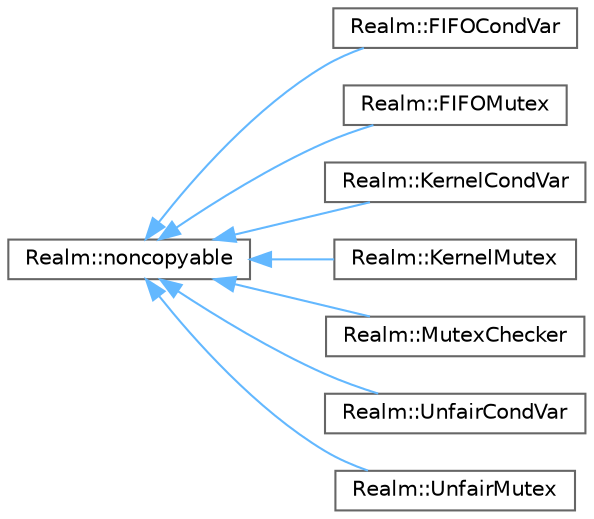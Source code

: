 digraph "Graphical Class Hierarchy"
{
 // LATEX_PDF_SIZE
  bgcolor="transparent";
  edge [fontname=Helvetica,fontsize=10,labelfontname=Helvetica,labelfontsize=10];
  node [fontname=Helvetica,fontsize=10,shape=box,height=0.2,width=0.4];
  rankdir="LR";
  Node0 [id="Node000000",label="Realm::noncopyable",height=0.2,width=0.4,color="grey40", fillcolor="white", style="filled",URL="$classRealm_1_1noncopyable.html",tooltip=" "];
  Node0 -> Node1 [id="edge219_Node000000_Node000001",dir="back",color="steelblue1",style="solid",tooltip=" "];
  Node1 [id="Node000001",label="Realm::FIFOCondVar",height=0.2,width=0.4,color="grey40", fillcolor="white", style="filled",URL="$classRealm_1_1FIFOCondVar.html",tooltip=" "];
  Node0 -> Node2 [id="edge220_Node000000_Node000002",dir="back",color="steelblue1",style="solid",tooltip=" "];
  Node2 [id="Node000002",label="Realm::FIFOMutex",height=0.2,width=0.4,color="grey40", fillcolor="white", style="filled",URL="$classRealm_1_1FIFOMutex.html",tooltip=" "];
  Node0 -> Node3 [id="edge221_Node000000_Node000003",dir="back",color="steelblue1",style="solid",tooltip=" "];
  Node3 [id="Node000003",label="Realm::KernelCondVar",height=0.2,width=0.4,color="grey40", fillcolor="white", style="filled",URL="$classRealm_1_1KernelCondVar.html",tooltip=" "];
  Node0 -> Node4 [id="edge222_Node000000_Node000004",dir="back",color="steelblue1",style="solid",tooltip=" "];
  Node4 [id="Node000004",label="Realm::KernelMutex",height=0.2,width=0.4,color="grey40", fillcolor="white", style="filled",URL="$classRealm_1_1KernelMutex.html",tooltip=" "];
  Node0 -> Node5 [id="edge223_Node000000_Node000005",dir="back",color="steelblue1",style="solid",tooltip=" "];
  Node5 [id="Node000005",label="Realm::MutexChecker",height=0.2,width=0.4,color="grey40", fillcolor="white", style="filled",URL="$classRealm_1_1MutexChecker.html",tooltip=" "];
  Node0 -> Node6 [id="edge224_Node000000_Node000006",dir="back",color="steelblue1",style="solid",tooltip=" "];
  Node6 [id="Node000006",label="Realm::UnfairCondVar",height=0.2,width=0.4,color="grey40", fillcolor="white", style="filled",URL="$classRealm_1_1UnfairCondVar.html",tooltip=" "];
  Node0 -> Node7 [id="edge225_Node000000_Node000007",dir="back",color="steelblue1",style="solid",tooltip=" "];
  Node7 [id="Node000007",label="Realm::UnfairMutex",height=0.2,width=0.4,color="grey40", fillcolor="white", style="filled",URL="$classRealm_1_1UnfairMutex.html",tooltip=" "];
}
